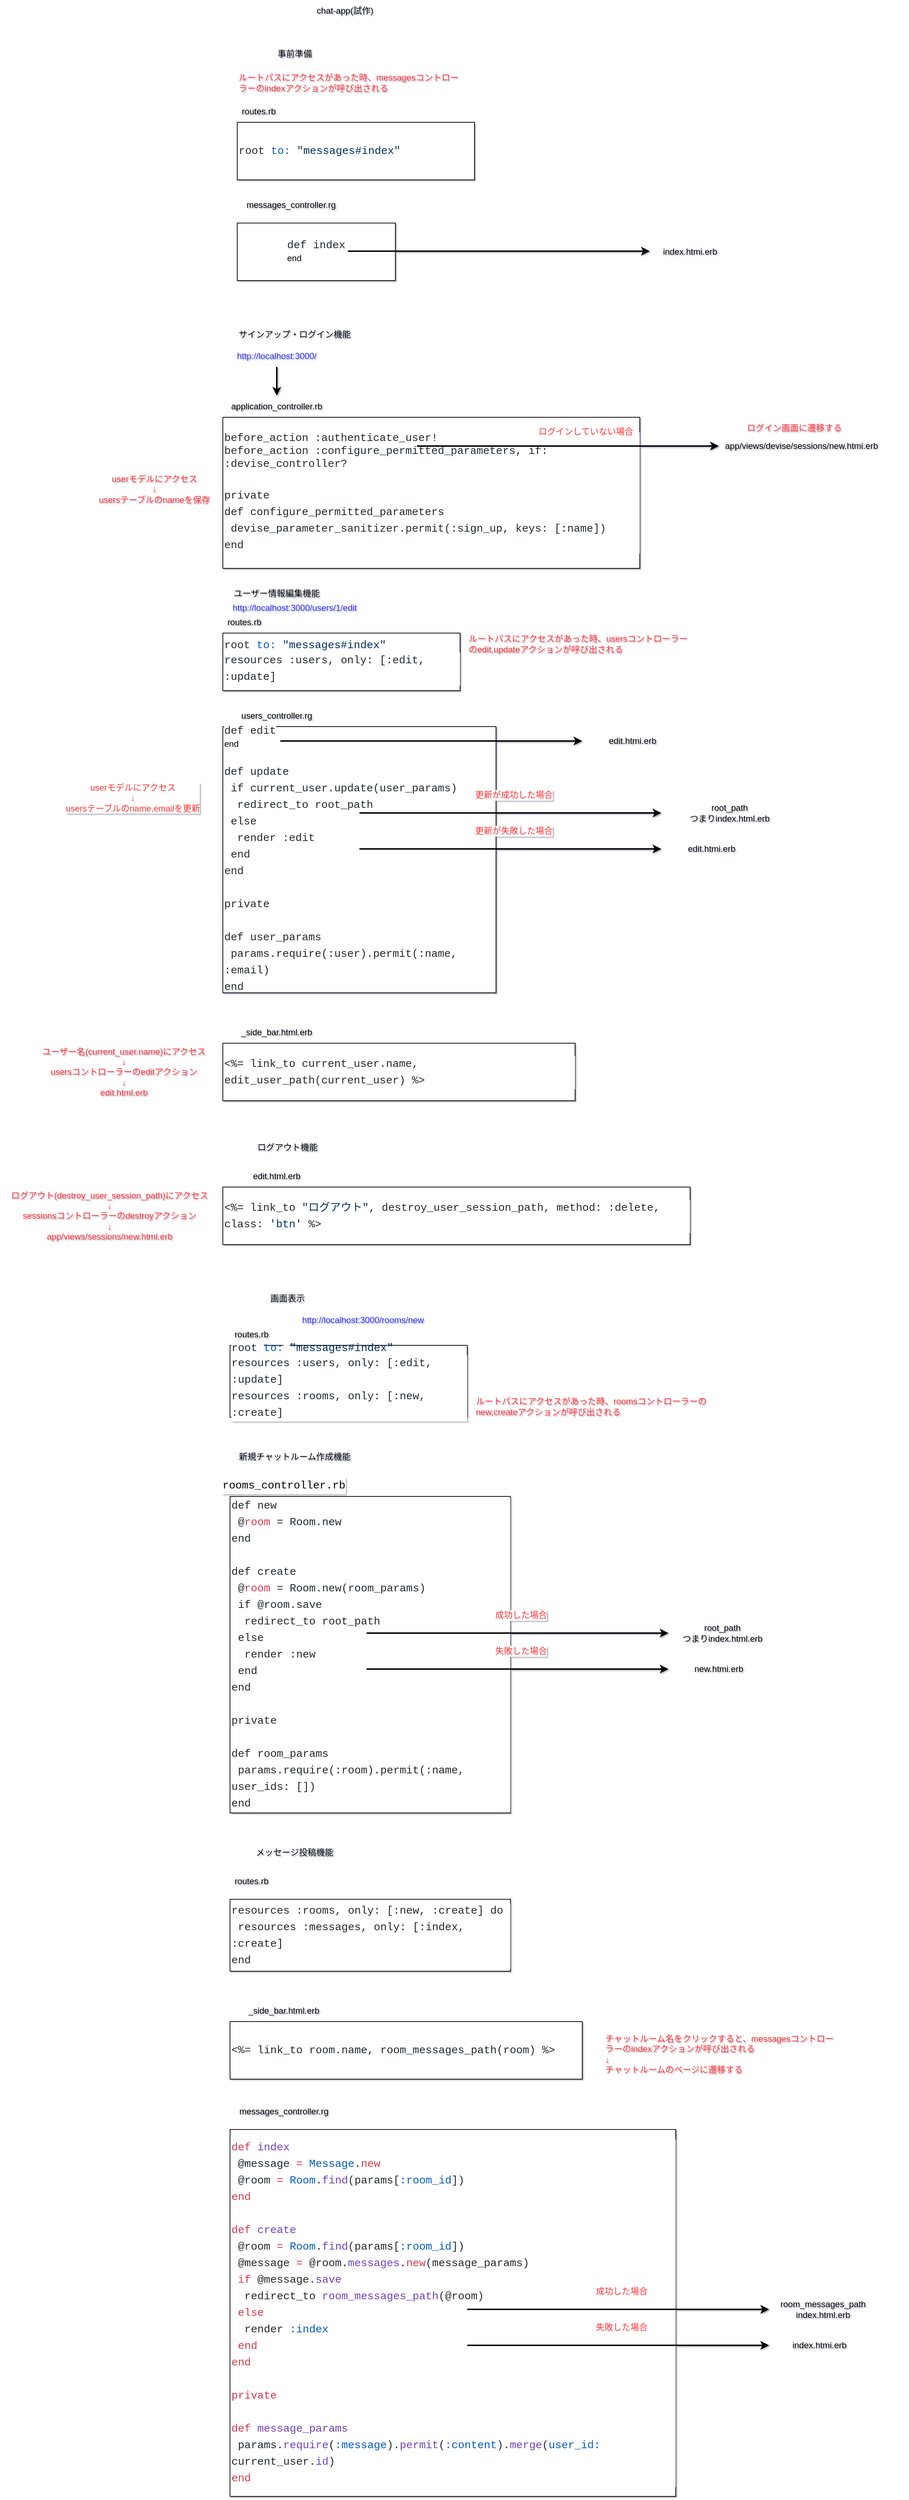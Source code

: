 <mxfile>
    <diagram id="EnbynemxdXsiWRhLjwJF" name="ページ1">
        <mxGraphModel dx="1656" dy="809" grid="1" gridSize="10" guides="0" tooltips="1" connect="0" arrows="1" fold="1" page="1" pageScale="1" pageWidth="827" pageHeight="1169" math="0" shadow="1">
            <root>
                <mxCell id="0"/>
                <mxCell id="1" parent="0"/>
                <mxCell id="26" value="&lt;span style=&quot;background-color: rgb(255 , 255 , 255) ; color: rgb(36 , 41 , 46) ; font-family: &amp;#34;ricty diminished&amp;#34; , &amp;#34;menlo&amp;#34; , &amp;#34;monaco&amp;#34; , &amp;#34;courier new&amp;#34; , monospace ; font-size: 15px&quot;&gt;root &lt;/span&gt;&lt;span style=&quot;font-family: &amp;#34;ricty diminished&amp;#34; , &amp;#34;menlo&amp;#34; , &amp;#34;monaco&amp;#34; , &amp;#34;courier new&amp;#34; , monospace ; font-size: 15px ; color: rgb(0 , 92 , 197)&quot;&gt;to:&lt;/span&gt;&lt;span style=&quot;background-color: rgb(255 , 255 , 255) ; color: rgb(36 , 41 , 46) ; font-family: &amp;#34;ricty diminished&amp;#34; , &amp;#34;menlo&amp;#34; , &amp;#34;monaco&amp;#34; , &amp;#34;courier new&amp;#34; , monospace ; font-size: 15px&quot;&gt; &lt;/span&gt;&lt;span style=&quot;font-family: &amp;#34;ricty diminished&amp;#34; , &amp;#34;menlo&amp;#34; , &amp;#34;monaco&amp;#34; , &amp;#34;courier new&amp;#34; , monospace ; font-size: 15px ; color: rgb(3 , 47 , 98)&quot;&gt;&quot;messages#index&quot;&lt;br&gt;&lt;/span&gt;" style="rounded=0;whiteSpace=wrap;html=1;align=left;" parent="1" vertex="1">
                    <mxGeometry x="50" y="180" width="330" height="80" as="geometry"/>
                </mxCell>
                <mxCell id="27" value="routes.rb" style="text;html=1;strokeColor=none;fillColor=none;align=center;verticalAlign=middle;whiteSpace=wrap;rounded=0;" parent="1" vertex="1">
                    <mxGeometry x="50" y="150" width="60" height="30" as="geometry"/>
                </mxCell>
                <mxCell id="29" value="&lt;font color=&quot;#24292e&quot; face=&quot;ricty diminished, menlo, monaco, courier new, monospace&quot;&gt;&lt;span style=&quot;font-size: 15px ; background-color: rgb(255 , 255 , 255)&quot;&gt;def index&lt;br&gt;&lt;div style=&quot;text-align: left&quot;&gt;&lt;span style=&quot;color: rgb(0 , 0 , 0) ; font-family: &amp;#34;helvetica&amp;#34; ; font-size: 12px&quot;&gt;end&lt;/span&gt;&lt;/div&gt;&lt;/span&gt;&lt;/font&gt;" style="rounded=0;whiteSpace=wrap;html=1;" parent="1" vertex="1">
                    <mxGeometry x="50" y="320" width="220" height="80" as="geometry"/>
                </mxCell>
                <mxCell id="30" value="messages_controller.rg" style="text;html=1;strokeColor=none;fillColor=none;align=center;verticalAlign=middle;whiteSpace=wrap;rounded=0;" parent="1" vertex="1">
                    <mxGeometry x="50" y="280" width="150" height="30" as="geometry"/>
                </mxCell>
                <mxCell id="31" value="ルートパスにアクセスがあった時、messagesコントローラーのindexアクションが呼び出される" style="text;html=1;strokeColor=none;fillColor=none;align=left;verticalAlign=middle;whiteSpace=wrap;rounded=0;fontColor=#FF3333;" parent="1" vertex="1">
                    <mxGeometry x="50" y="110" width="310" height="30" as="geometry"/>
                </mxCell>
                <mxCell id="32" value="&lt;font color=&quot;#24292e&quot; face=&quot;ricty diminished, menlo, monaco, courier new, monospace&quot;&gt;&lt;span style=&quot;font-size: 15px&quot;&gt;before_action :authenticate_user!&lt;br&gt;&lt;/span&gt;&lt;/font&gt;&lt;span style=&quot;color: rgb(36, 41, 46); font-family: &amp;quot;ricty diminished&amp;quot;, menlo, monaco, &amp;quot;courier new&amp;quot;, monospace; font-size: 15px;&quot;&gt;before_action :configure_permitted_parameters, if: :devise_controller?&lt;/span&gt;&lt;div style=&quot;color: rgb(36, 41, 46); font-family: &amp;quot;ricty diminished&amp;quot;, menlo, monaco, &amp;quot;courier new&amp;quot;, monospace; font-size: 15px; line-height: 23px;&quot;&gt;&lt;br&gt;&lt;div&gt;private&lt;/div&gt;&lt;div&gt;def configure_permitted_parameters&lt;/div&gt;&lt;div&gt;&amp;nbsp;devise_parameter_sanitizer.permit(:sign_up, keys: [:name])&lt;/div&gt;&lt;div&gt;end&lt;/div&gt;&lt;/div&gt;" style="rounded=0;whiteSpace=wrap;html=1;align=left;labelBackgroundColor=default;" parent="1" vertex="1">
                    <mxGeometry x="30" y="590" width="580" height="210" as="geometry"/>
                </mxCell>
                <mxCell id="33" value="application_controller.rb" style="text;html=1;strokeColor=none;fillColor=none;align=center;verticalAlign=middle;whiteSpace=wrap;rounded=0;" parent="1" vertex="1">
                    <mxGeometry x="30" y="560" width="150" height="30" as="geometry"/>
                </mxCell>
                <mxCell id="34" value="ログインしていない場合" style="text;html=1;strokeColor=none;fillColor=none;align=center;verticalAlign=middle;whiteSpace=wrap;rounded=0;fontColor=#FF3333;" parent="1" vertex="1">
                    <mxGeometry x="380" y="595" width="310" height="30" as="geometry"/>
                </mxCell>
                <mxCell id="36" value="&lt;font color=&quot;#3333ff&quot;&gt;http://localhost:3000/&lt;/font&gt;" style="text;html=1;strokeColor=none;fillColor=none;align=center;verticalAlign=middle;whiteSpace=wrap;rounded=0;fontColor=#FF3333;" parent="1" vertex="1">
                    <mxGeometry x="35" y="490" width="140" height="30" as="geometry"/>
                </mxCell>
                <mxCell id="42" value="" style="endArrow=classic;html=1;fontColor=#3333FF;labelBorderColor=none;fontSize=11;strokeWidth=2;" parent="1" edge="1">
                    <mxGeometry width="50" height="50" relative="1" as="geometry">
                        <mxPoint x="300" y="630" as="sourcePoint"/>
                        <mxPoint x="720" y="630" as="targetPoint"/>
                        <Array as="points"/>
                    </mxGeometry>
                </mxCell>
                <mxCell id="43" value="" style="endArrow=classic;html=1;fontColor=#3333FF;labelBorderColor=none;fontSize=11;strokeWidth=2;entryX=0.5;entryY=0;entryDx=0;entryDy=0;" parent="1" target="33" edge="1">
                    <mxGeometry width="50" height="50" relative="1" as="geometry">
                        <mxPoint x="105" y="520" as="sourcePoint"/>
                        <mxPoint x="520" y="520" as="targetPoint"/>
                        <Array as="points"/>
                    </mxGeometry>
                </mxCell>
                <mxCell id="44" value="ログイン画面に遷移する" style="text;html=1;strokeColor=none;fillColor=none;align=center;verticalAlign=middle;whiteSpace=wrap;rounded=0;fontColor=#FF3333;" parent="1" vertex="1">
                    <mxGeometry x="670" y="590" width="310" height="30" as="geometry"/>
                </mxCell>
                <mxCell id="45" value="サインアップ・ログイン機能" style="text;html=1;strokeColor=none;fillColor=none;align=center;verticalAlign=middle;whiteSpace=wrap;rounded=0;" parent="1" vertex="1">
                    <mxGeometry x="40" y="460" width="180" height="30" as="geometry"/>
                </mxCell>
                <mxCell id="47" value="app/views/devise/sessions/new.htmi.erb" style="text;html=1;strokeColor=none;fillColor=none;align=center;verticalAlign=middle;whiteSpace=wrap;rounded=0;" parent="1" vertex="1">
                    <mxGeometry x="720" y="620" width="230" height="20" as="geometry"/>
                </mxCell>
                <mxCell id="50" value="userモデルにアクセス&lt;br&gt;↓&lt;br&gt;usersテーブルのnameを保存" style="text;html=1;strokeColor=none;fillColor=none;align=center;verticalAlign=middle;whiteSpace=wrap;rounded=0;fontColor=#FF3333;" parent="1" vertex="1">
                    <mxGeometry x="-145" y="640" width="160" height="100" as="geometry"/>
                </mxCell>
                <mxCell id="55" value="事前準備" style="text;html=1;strokeColor=none;fillColor=none;align=center;verticalAlign=middle;whiteSpace=wrap;rounded=0;" parent="1" vertex="1">
                    <mxGeometry x="40" y="70" width="180" height="30" as="geometry"/>
                </mxCell>
                <mxCell id="56" value="ユーザー情報編集機能" style="text;html=1;strokeColor=none;fillColor=none;align=center;verticalAlign=middle;whiteSpace=wrap;rounded=0;" parent="1" vertex="1">
                    <mxGeometry x="15" y="820" width="180" height="30" as="geometry"/>
                </mxCell>
                <mxCell id="57" value="&lt;span style=&quot;background-color: rgb(255 , 255 , 255) ; color: rgb(36 , 41 , 46) ; font-family: &amp;#34;ricty diminished&amp;#34; , &amp;#34;menlo&amp;#34; , &amp;#34;monaco&amp;#34; , &amp;#34;courier new&amp;#34; , monospace ; font-size: 15px&quot;&gt;root &lt;/span&gt;&lt;span style=&quot;font-family: &amp;#34;ricty diminished&amp;#34; , &amp;#34;menlo&amp;#34; , &amp;#34;monaco&amp;#34; , &amp;#34;courier new&amp;#34; , monospace ; font-size: 15px ; color: rgb(0 , 92 , 197)&quot;&gt;to:&lt;/span&gt;&lt;span style=&quot;background-color: rgb(255 , 255 , 255) ; color: rgb(36 , 41 , 46) ; font-family: &amp;#34;ricty diminished&amp;#34; , &amp;#34;menlo&amp;#34; , &amp;#34;monaco&amp;#34; , &amp;#34;courier new&amp;#34; , monospace ; font-size: 15px&quot;&gt; &lt;/span&gt;&lt;span style=&quot;font-family: &amp;#34;ricty diminished&amp;#34; , &amp;#34;menlo&amp;#34; , &amp;#34;monaco&amp;#34; , &amp;#34;courier new&amp;#34; , monospace ; font-size: 15px ; color: rgb(3 , 47 , 98)&quot;&gt;&quot;messages#index&quot;&lt;br&gt;&lt;/span&gt;&lt;div style=&quot;color: rgb(36 , 41 , 46) ; background-color: rgb(255 , 255 , 255) ; font-family: &amp;#34;ricty diminished&amp;#34; , &amp;#34;menlo&amp;#34; , &amp;#34;monaco&amp;#34; , &amp;#34;courier new&amp;#34; , monospace ; font-size: 15px ; line-height: 23px&quot;&gt;resources :users, only: [:edit, :update]&lt;/div&gt;" style="rounded=0;whiteSpace=wrap;html=1;align=left;" parent="1" vertex="1">
                    <mxGeometry x="30" y="890" width="330" height="80" as="geometry"/>
                </mxCell>
                <mxCell id="58" value="routes.rb" style="text;html=1;strokeColor=none;fillColor=none;align=center;verticalAlign=middle;whiteSpace=wrap;rounded=0;" parent="1" vertex="1">
                    <mxGeometry x="30" y="860" width="60" height="30" as="geometry"/>
                </mxCell>
                <mxCell id="59" value="&lt;font color=&quot;#24292e&quot; face=&quot;ricty diminished, menlo, monaco, courier new, monospace&quot;&gt;&lt;span style=&quot;font-size: 15px ; background-color: rgb(255 , 255 , 255)&quot;&gt;def edit&lt;br&gt;&lt;div&gt;&lt;span style=&quot;color: rgb(0 , 0 , 0) ; font-family: &amp;#34;helvetica&amp;#34; ; font-size: 12px&quot;&gt;end&lt;/span&gt;&lt;/div&gt;&lt;div&gt;&lt;span style=&quot;color: rgb(0 , 0 , 0) ; font-family: &amp;#34;helvetica&amp;#34; ; font-size: 12px&quot;&gt;&lt;br&gt;&lt;/span&gt;&lt;/div&gt;&lt;div&gt;&lt;div style=&quot;font-family: &amp;#34;ricty diminished&amp;#34; , &amp;#34;menlo&amp;#34; , &amp;#34;monaco&amp;#34; , &amp;#34;courier new&amp;#34; , monospace ; line-height: 23px&quot;&gt;&lt;div&gt;def update&lt;/div&gt;&lt;div&gt;&lt;div style=&quot;font-family: &amp;#34;ricty diminished&amp;#34; , &amp;#34;menlo&amp;#34; , &amp;#34;monaco&amp;#34; , &amp;#34;courier new&amp;#34; , monospace ; line-height: 23px&quot;&gt;&lt;div&gt;&amp;nbsp;if current_user.update(user_params)&lt;/div&gt;&lt;div&gt;&amp;nbsp; redirect_to root_path&lt;/div&gt;&lt;div&gt;&amp;nbsp;else&lt;/div&gt;&lt;div&gt;&amp;nbsp; render :edit&lt;/div&gt;&lt;div&gt;&amp;nbsp;end&lt;/div&gt;&lt;/div&gt;&lt;/div&gt;&lt;div&gt;end&lt;/div&gt;&lt;br&gt;&lt;div&gt;private&lt;/div&gt;&lt;br&gt;&lt;div&gt;def user_params&lt;/div&gt;&lt;div&gt;&amp;nbsp;params.require(:user).permit(:name, :email)&lt;/div&gt;&lt;div&gt;end&lt;/div&gt;&lt;/div&gt;&lt;/div&gt;&lt;/span&gt;&lt;/font&gt;" style="rounded=0;whiteSpace=wrap;html=1;align=left;" parent="1" vertex="1">
                    <mxGeometry x="30" y="1020" width="380" height="370" as="geometry"/>
                </mxCell>
                <mxCell id="60" value="users_controller.rg" style="text;html=1;strokeColor=none;fillColor=none;align=center;verticalAlign=middle;whiteSpace=wrap;rounded=0;" parent="1" vertex="1">
                    <mxGeometry x="30" y="990" width="150" height="30" as="geometry"/>
                </mxCell>
                <mxCell id="61" value="&lt;font color=&quot;#3333ff&quot;&gt;http://localhost:3000/users/1/edit&lt;/font&gt;" style="text;html=1;strokeColor=none;fillColor=none;align=center;verticalAlign=middle;whiteSpace=wrap;rounded=0;fontColor=#FF3333;" parent="1" vertex="1">
                    <mxGeometry x="25" y="840" width="210" height="30" as="geometry"/>
                </mxCell>
                <mxCell id="62" value="" style="endArrow=classic;html=1;fontColor=#3333FF;labelBorderColor=none;fontSize=11;strokeWidth=2;" parent="1" edge="1">
                    <mxGeometry width="50" height="50" relative="1" as="geometry">
                        <mxPoint x="204" y="359.09" as="sourcePoint"/>
                        <mxPoint x="624" y="359.09" as="targetPoint"/>
                        <Array as="points"/>
                    </mxGeometry>
                </mxCell>
                <mxCell id="63" value="index.htmi.erb" style="text;html=1;strokeColor=none;fillColor=none;align=center;verticalAlign=middle;whiteSpace=wrap;rounded=0;" parent="1" vertex="1">
                    <mxGeometry x="630" y="350" width="100" height="20" as="geometry"/>
                </mxCell>
                <mxCell id="64" value="ルートパスにアクセスがあった時、usersコントローラーのedit,updateアクションが呼び出される" style="text;html=1;strokeColor=none;fillColor=none;align=left;verticalAlign=middle;whiteSpace=wrap;rounded=0;fontColor=#FF3333;" parent="1" vertex="1">
                    <mxGeometry x="370" y="890" width="310" height="30" as="geometry"/>
                </mxCell>
                <mxCell id="65" value="" style="endArrow=classic;html=1;fontColor=#3333FF;labelBorderColor=none;fontSize=11;strokeWidth=2;" parent="1" edge="1">
                    <mxGeometry width="50" height="50" relative="1" as="geometry">
                        <mxPoint x="110" y="1040" as="sourcePoint"/>
                        <mxPoint x="530" y="1040" as="targetPoint"/>
                        <Array as="points"/>
                    </mxGeometry>
                </mxCell>
                <mxCell id="66" value="edit.htmi.erb" style="text;html=1;strokeColor=none;fillColor=none;align=center;verticalAlign=middle;whiteSpace=wrap;rounded=0;" parent="1" vertex="1">
                    <mxGeometry x="550" y="1030" width="100" height="20" as="geometry"/>
                </mxCell>
                <mxCell id="67" value="userモデルにアクセス&lt;br&gt;↓&lt;br&gt;usersテーブルのname,emailを更新" style="text;html=1;strokeColor=none;fillColor=none;align=center;verticalAlign=middle;whiteSpace=wrap;rounded=0;fontColor=#FF3333;labelBackgroundColor=default;" parent="1" vertex="1">
                    <mxGeometry x="-205" y="1069" width="220" height="100" as="geometry"/>
                </mxCell>
                <mxCell id="68" value="" style="endArrow=classic;html=1;fontColor=#3333FF;labelBorderColor=none;fontSize=11;strokeWidth=2;" parent="1" edge="1">
                    <mxGeometry width="50" height="50" relative="1" as="geometry">
                        <mxPoint x="220.0" y="1140" as="sourcePoint"/>
                        <mxPoint x="640" y="1140" as="targetPoint"/>
                        <Array as="points"/>
                    </mxGeometry>
                </mxCell>
                <mxCell id="69" value="" style="endArrow=classic;html=1;fontColor=#3333FF;labelBorderColor=none;fontSize=11;strokeWidth=2;" parent="1" edge="1">
                    <mxGeometry width="50" height="50" relative="1" as="geometry">
                        <mxPoint x="220.0" y="1190" as="sourcePoint"/>
                        <mxPoint x="640" y="1190" as="targetPoint"/>
                        <Array as="points"/>
                    </mxGeometry>
                </mxCell>
                <mxCell id="70" value="更新が成功した場合" style="text;html=1;strokeColor=none;fillColor=none;align=center;verticalAlign=middle;whiteSpace=wrap;rounded=0;fontColor=#FF3333;labelBackgroundColor=default;" parent="1" vertex="1">
                    <mxGeometry x="370" y="1100" width="130" height="30" as="geometry"/>
                </mxCell>
                <mxCell id="71" value="更新が失敗した場合" style="text;html=1;strokeColor=none;fillColor=none;align=center;verticalAlign=middle;whiteSpace=wrap;rounded=0;fontColor=#FF3333;labelBackgroundColor=default;" parent="1" vertex="1">
                    <mxGeometry x="370" y="1150" width="130" height="30" as="geometry"/>
                </mxCell>
                <mxCell id="72" value="root_path&lt;br&gt;つまりindex.html.erb" style="text;html=1;strokeColor=none;fillColor=none;align=center;verticalAlign=middle;whiteSpace=wrap;rounded=0;" parent="1" vertex="1">
                    <mxGeometry x="650" y="1130" width="170" height="20" as="geometry"/>
                </mxCell>
                <mxCell id="73" value="edit.htmi.erb" style="text;html=1;strokeColor=none;fillColor=none;align=center;verticalAlign=middle;whiteSpace=wrap;rounded=0;" parent="1" vertex="1">
                    <mxGeometry x="660" y="1180" width="100" height="20" as="geometry"/>
                </mxCell>
                <mxCell id="74" value="&lt;div style=&quot;color: rgb(36 , 41 , 46) ; background-color: rgb(255 , 255 , 255) ; font-family: &amp;#34;ricty diminished&amp;#34; , &amp;#34;menlo&amp;#34; , &amp;#34;monaco&amp;#34; , &amp;#34;courier new&amp;#34; , monospace ; font-size: 15px ; line-height: 23px&quot;&gt;&amp;lt;%= link_to current_user.name, edit_user_path(current_user) %&amp;gt;&lt;/div&gt;" style="rounded=0;whiteSpace=wrap;html=1;align=left;" parent="1" vertex="1">
                    <mxGeometry x="30" y="1460" width="490" height="80" as="geometry"/>
                </mxCell>
                <mxCell id="75" value="_side_bar.html.erb" style="text;html=1;strokeColor=none;fillColor=none;align=center;verticalAlign=middle;whiteSpace=wrap;rounded=0;" parent="1" vertex="1">
                    <mxGeometry x="30" y="1430" width="150" height="30" as="geometry"/>
                </mxCell>
                <mxCell id="76" value="ユーザー名(current_user.name)にアクセス&lt;br&gt;↓&lt;br&gt;usersコントローラーのeditアクション&lt;br&gt;↓&lt;br&gt;edit.html.erb" style="text;html=1;strokeColor=none;fillColor=none;align=center;verticalAlign=middle;whiteSpace=wrap;rounded=0;fontColor=#FF3333;labelBackgroundColor=none;" parent="1" vertex="1">
                    <mxGeometry x="-245" y="1450" width="275" height="100" as="geometry"/>
                </mxCell>
                <mxCell id="77" value="&lt;div style=&quot;color: rgb(36 , 41 , 46) ; background-color: rgb(255 , 255 , 255) ; font-family: &amp;#34;ricty diminished&amp;#34; , &amp;#34;menlo&amp;#34; , &amp;#34;monaco&amp;#34; , &amp;#34;courier new&amp;#34; , monospace ; font-size: 15px ; line-height: 23px&quot;&gt;&lt;div style=&quot;font-family: &amp;#34;ricty diminished&amp;#34; , &amp;#34;menlo&amp;#34; , &amp;#34;monaco&amp;#34; , &amp;#34;courier new&amp;#34; , monospace ; line-height: 23px&quot;&gt;&amp;lt;%= link_to &lt;span style=&quot;color: #032f62&quot;&gt;&quot;ログアウト&quot;&lt;/span&gt;, destroy_user_session_path, method: :delete, class: &lt;span style=&quot;color: #032f62&quot;&gt;'btn'&lt;/span&gt; %&amp;gt;&lt;/div&gt;&lt;/div&gt;" style="rounded=0;whiteSpace=wrap;html=1;align=left;" parent="1" vertex="1">
                    <mxGeometry x="30" y="1660" width="650" height="80" as="geometry"/>
                </mxCell>
                <mxCell id="78" value="edit.html.erb" style="text;html=1;strokeColor=none;fillColor=none;align=center;verticalAlign=middle;whiteSpace=wrap;rounded=0;" parent="1" vertex="1">
                    <mxGeometry x="30" y="1630" width="150" height="30" as="geometry"/>
                </mxCell>
                <mxCell id="79" value="ログアウト機能" style="text;html=1;strokeColor=none;fillColor=none;align=center;verticalAlign=middle;whiteSpace=wrap;rounded=0;" parent="1" vertex="1">
                    <mxGeometry x="30" y="1590" width="180" height="30" as="geometry"/>
                </mxCell>
                <mxCell id="80" value="ログアウト(destroy_user_session_path)にアクセス&lt;br&gt;↓&lt;br&gt;sessionsコントローラーのdestroyアクション&lt;br&gt;↓&lt;br&gt;app/views/sessions/new.html.erb" style="text;html=1;strokeColor=none;fillColor=none;align=center;verticalAlign=middle;whiteSpace=wrap;rounded=0;fontColor=#FF3333;labelBackgroundColor=none;labelBorderColor=none;" parent="1" vertex="1">
                    <mxGeometry x="-280" y="1650" width="305" height="100" as="geometry"/>
                </mxCell>
                <mxCell id="81" value="画面表示" style="text;html=1;strokeColor=none;fillColor=none;align=center;verticalAlign=middle;whiteSpace=wrap;rounded=0;" vertex="1" parent="1">
                    <mxGeometry x="30" y="1800" width="180" height="30" as="geometry"/>
                </mxCell>
                <mxCell id="82" value="&lt;span style=&quot;background-color: rgb(255 , 255 , 255) ; color: rgb(36 , 41 , 46) ; font-family: &amp;#34;ricty diminished&amp;#34; , &amp;#34;menlo&amp;#34; , &amp;#34;monaco&amp;#34; , &amp;#34;courier new&amp;#34; , monospace ; font-size: 15px&quot;&gt;root &lt;/span&gt;&lt;span style=&quot;font-family: &amp;#34;ricty diminished&amp;#34; , &amp;#34;menlo&amp;#34; , &amp;#34;monaco&amp;#34; , &amp;#34;courier new&amp;#34; , monospace ; font-size: 15px ; color: rgb(0 , 92 , 197)&quot;&gt;to:&lt;/span&gt;&lt;span style=&quot;background-color: rgb(255 , 255 , 255) ; color: rgb(36 , 41 , 46) ; font-family: &amp;#34;ricty diminished&amp;#34; , &amp;#34;menlo&amp;#34; , &amp;#34;monaco&amp;#34; , &amp;#34;courier new&amp;#34; , monospace ; font-size: 15px&quot;&gt; &lt;/span&gt;&lt;span style=&quot;font-family: &amp;#34;ricty diminished&amp;#34; , &amp;#34;menlo&amp;#34; , &amp;#34;monaco&amp;#34; , &amp;#34;courier new&amp;#34; , monospace ; font-size: 15px ; color: rgb(3 , 47 , 98)&quot;&gt;&quot;messages#index&quot;&lt;br&gt;&lt;/span&gt;&lt;div style=&quot;color: rgb(36 , 41 , 46) ; background-color: rgb(255 , 255 , 255) ; font-family: &amp;#34;ricty diminished&amp;#34; , &amp;#34;menlo&amp;#34; , &amp;#34;monaco&amp;#34; , &amp;#34;courier new&amp;#34; , monospace ; font-size: 15px ; line-height: 23px&quot;&gt;resources :users, only: [:edit, :update]&lt;/div&gt;&lt;div style=&quot;color: rgb(36 , 41 , 46) ; background-color: rgb(255 , 255 , 255) ; font-family: &amp;#34;ricty diminished&amp;#34; , &amp;#34;menlo&amp;#34; , &amp;#34;monaco&amp;#34; , &amp;#34;courier new&amp;#34; , monospace ; font-size: 15px ; line-height: 23px&quot;&gt;&lt;div style=&quot;font-family: &amp;#34;ricty diminished&amp;#34; , &amp;#34;menlo&amp;#34; , &amp;#34;monaco&amp;#34; , &amp;#34;courier new&amp;#34; , monospace ; line-height: 23px&quot;&gt;resources :rooms, only: [:new, :create]&lt;/div&gt;&lt;/div&gt;" style="rounded=0;whiteSpace=wrap;html=1;align=left;" vertex="1" parent="1">
                    <mxGeometry x="40" y="1880" width="330" height="100" as="geometry"/>
                </mxCell>
                <mxCell id="83" value="routes.rb" style="text;html=1;strokeColor=none;fillColor=none;align=center;verticalAlign=middle;whiteSpace=wrap;rounded=0;" vertex="1" parent="1">
                    <mxGeometry x="40" y="1850" width="60" height="30" as="geometry"/>
                </mxCell>
                <mxCell id="84" value="&lt;div style=&quot;color: rgb(36 , 41 , 46) ; background-color: rgb(255 , 255 , 255) ; font-family: &amp;#34;ricty diminished&amp;#34; , &amp;#34;menlo&amp;#34; , &amp;#34;monaco&amp;#34; , &amp;#34;courier new&amp;#34; , monospace ; font-size: 15px ; line-height: 23px&quot;&gt;&lt;div&gt;def new&lt;/div&gt;&lt;div&gt;&amp;nbsp;@&lt;span style=&quot;color: #d73a49&quot;&gt;room&lt;/span&gt; = Room.new&lt;/div&gt;&lt;div&gt;end&lt;/div&gt;&lt;div&gt;&lt;br&gt;&lt;/div&gt;&lt;div&gt;&lt;div style=&quot;font-family: &amp;#34;ricty diminished&amp;#34; , &amp;#34;menlo&amp;#34; , &amp;#34;monaco&amp;#34; , &amp;#34;courier new&amp;#34; , monospace ; line-height: 23px&quot;&gt;&lt;div&gt;def create&lt;/div&gt;&lt;div&gt;&amp;nbsp;@&lt;span style=&quot;color: #d73a49&quot;&gt;room&lt;/span&gt; = Room.new(room_params)&lt;/div&gt;&lt;div&gt;&amp;nbsp;if @room.save&lt;/div&gt;&lt;div&gt;&amp;nbsp; redirect_to root_path&lt;/div&gt;&lt;div&gt;&amp;nbsp;else&lt;/div&gt;&lt;div&gt;&amp;nbsp; render :new&lt;/div&gt;&lt;div&gt;&amp;nbsp;end&lt;/div&gt;&lt;div style=&quot;font-family: &amp;#34;ricty diminished&amp;#34; , &amp;#34;menlo&amp;#34; , &amp;#34;monaco&amp;#34; , &amp;#34;courier new&amp;#34; , monospace ; line-height: 23px&quot;&gt;end&lt;/div&gt;&lt;br&gt;&lt;div&gt;private&lt;/div&gt;&lt;br&gt;&lt;div&gt;def room_params&lt;/div&gt;&lt;div&gt;&amp;nbsp;params.require(:room).permit(:name, user_ids: [])&lt;/div&gt;&lt;div&gt;end&lt;/div&gt;&lt;/div&gt;&lt;/div&gt;&lt;/div&gt;" style="rounded=0;whiteSpace=wrap;html=1;align=left;" vertex="1" parent="1">
                    <mxGeometry x="40" y="2090" width="390" height="440" as="geometry"/>
                </mxCell>
                <mxCell id="85" value="&lt;div style=&quot;background-color: rgb(255, 255, 255); font-family: &amp;quot;ricty diminished&amp;quot;, menlo, monaco, &amp;quot;courier new&amp;quot;, monospace; font-size: 15px; line-height: 23px;&quot;&gt;&lt;span style=&quot;&quot;&gt;rooms_controller.rb&lt;/span&gt;&lt;/div&gt;" style="text;html=1;strokeColor=none;fillColor=none;align=center;verticalAlign=middle;whiteSpace=wrap;rounded=0;fontColor=#000000;" vertex="1" parent="1">
                    <mxGeometry x="40" y="2060" width="150" height="30" as="geometry"/>
                </mxCell>
                <mxCell id="86" value="&lt;font color=&quot;#3333ff&quot;&gt;http://localhost:3000/rooms/new&lt;/font&gt;" style="text;html=1;strokeColor=none;fillColor=none;align=center;verticalAlign=middle;whiteSpace=wrap;rounded=0;fontColor=#FF3333;" vertex="1" parent="1">
                    <mxGeometry x="120" y="1830" width="210" height="30" as="geometry"/>
                </mxCell>
                <mxCell id="87" value="ルートパスにアクセスがあった時、roomsコントローラーのnew,createアクションが呼び出される" style="text;html=1;strokeColor=none;fillColor=none;align=left;verticalAlign=middle;whiteSpace=wrap;rounded=0;fontColor=#FF3333;" vertex="1" parent="1">
                    <mxGeometry x="380" y="1950" width="330" height="30" as="geometry"/>
                </mxCell>
                <mxCell id="88" value="新規チャットルーム作成機能" style="text;html=1;strokeColor=none;fillColor=none;align=center;verticalAlign=middle;whiteSpace=wrap;rounded=0;" vertex="1" parent="1">
                    <mxGeometry x="40" y="2020" width="180" height="30" as="geometry"/>
                </mxCell>
                <mxCell id="92" value="" style="endArrow=classic;html=1;fontColor=#3333FF;labelBorderColor=none;fontSize=11;strokeWidth=2;" edge="1" parent="1">
                    <mxGeometry width="50" height="50" relative="1" as="geometry">
                        <mxPoint x="230" y="2280" as="sourcePoint"/>
                        <mxPoint x="650" y="2280" as="targetPoint"/>
                        <Array as="points"/>
                    </mxGeometry>
                </mxCell>
                <mxCell id="93" value="" style="endArrow=classic;html=1;fontColor=#3333FF;labelBorderColor=none;fontSize=11;strokeWidth=2;" edge="1" parent="1">
                    <mxGeometry width="50" height="50" relative="1" as="geometry">
                        <mxPoint x="230" y="2330" as="sourcePoint"/>
                        <mxPoint x="650" y="2330" as="targetPoint"/>
                        <Array as="points"/>
                    </mxGeometry>
                </mxCell>
                <mxCell id="94" value="成功した場合" style="text;html=1;strokeColor=none;fillColor=none;align=center;verticalAlign=middle;whiteSpace=wrap;rounded=0;fontColor=#FF3333;labelBackgroundColor=default;" vertex="1" parent="1">
                    <mxGeometry x="380" y="2240" width="130" height="30" as="geometry"/>
                </mxCell>
                <mxCell id="95" value="失敗した場合" style="text;html=1;strokeColor=none;fillColor=none;align=center;verticalAlign=middle;whiteSpace=wrap;rounded=0;fontColor=#FF3333;labelBackgroundColor=default;" vertex="1" parent="1">
                    <mxGeometry x="380" y="2290" width="130" height="30" as="geometry"/>
                </mxCell>
                <mxCell id="96" value="root_path&lt;br&gt;つまりindex.html.erb" style="text;html=1;strokeColor=none;fillColor=none;align=center;verticalAlign=middle;whiteSpace=wrap;rounded=0;" vertex="1" parent="1">
                    <mxGeometry x="640" y="2270" width="170" height="20" as="geometry"/>
                </mxCell>
                <mxCell id="97" value="new.htmi.erb" style="text;html=1;strokeColor=none;fillColor=none;align=center;verticalAlign=middle;whiteSpace=wrap;rounded=0;" vertex="1" parent="1">
                    <mxGeometry x="670" y="2320" width="100" height="20" as="geometry"/>
                </mxCell>
                <mxCell id="98" value="chat-app(試作)" style="text;html=1;strokeColor=none;fillColor=none;align=center;verticalAlign=middle;whiteSpace=wrap;rounded=0;" vertex="1" parent="1">
                    <mxGeometry x="110" y="10" width="180" height="30" as="geometry"/>
                </mxCell>
                <mxCell id="99" value="メッセージ投稿機能" style="text;html=1;strokeColor=none;fillColor=none;align=center;verticalAlign=middle;whiteSpace=wrap;rounded=0;" vertex="1" parent="1">
                    <mxGeometry x="40" y="2570" width="180" height="30" as="geometry"/>
                </mxCell>
                <mxCell id="100" value="&lt;div style=&quot;color: rgb(36 , 41 , 46) ; background-color: rgb(255 , 255 , 255) ; font-family: &amp;#34;ricty diminished&amp;#34; , &amp;#34;menlo&amp;#34; , &amp;#34;monaco&amp;#34; , &amp;#34;courier new&amp;#34; , monospace ; font-size: 15px ; line-height: 23px&quot;&gt;&lt;div&gt;resources :rooms, only: [:new, :create] do&lt;/div&gt;&lt;div&gt;&amp;nbsp;resources :messages, only: [:index, :create]&lt;/div&gt;&lt;div&gt;end&lt;/div&gt;&lt;/div&gt;" style="rounded=0;whiteSpace=wrap;html=1;align=left;" vertex="1" parent="1">
                    <mxGeometry x="40" y="2650" width="390" height="100" as="geometry"/>
                </mxCell>
                <mxCell id="101" value="routes.rb" style="text;html=1;strokeColor=none;fillColor=none;align=center;verticalAlign=middle;whiteSpace=wrap;rounded=0;" vertex="1" parent="1">
                    <mxGeometry x="40" y="2610" width="60" height="30" as="geometry"/>
                </mxCell>
                <mxCell id="102" value="&lt;div style=&quot;color: rgb(36 , 41 , 46) ; background-color: rgb(255 , 255 , 255) ; font-family: &amp;#34;ricty diminished&amp;#34; , &amp;#34;menlo&amp;#34; , &amp;#34;monaco&amp;#34; , &amp;#34;courier new&amp;#34; , monospace ; font-size: 15px ; line-height: 23px&quot;&gt;&lt;div style=&quot;font-family: &amp;#34;ricty diminished&amp;#34; , &amp;#34;menlo&amp;#34; , &amp;#34;monaco&amp;#34; , &amp;#34;courier new&amp;#34; , monospace ; line-height: 23px&quot;&gt;&amp;lt;%= link_to room.name, room_messages_path(room) %&amp;gt;&lt;/div&gt;&lt;/div&gt;" style="rounded=0;whiteSpace=wrap;html=1;align=left;" vertex="1" parent="1">
                    <mxGeometry x="40" y="2820" width="490" height="80" as="geometry"/>
                </mxCell>
                <mxCell id="103" value="_side_bar.html.erb" style="text;html=1;strokeColor=none;fillColor=none;align=center;verticalAlign=middle;whiteSpace=wrap;rounded=0;" vertex="1" parent="1">
                    <mxGeometry x="40" y="2790" width="150" height="30" as="geometry"/>
                </mxCell>
                <mxCell id="104" value="チャットルーム名をクリックすると、messagesコントローラーのindexアクションが呼び出される&lt;br&gt;↓&lt;br&gt;チャットルームのページに遷移する" style="text;html=1;strokeColor=none;fillColor=none;align=left;verticalAlign=middle;whiteSpace=wrap;rounded=0;fontColor=#FF3333;" vertex="1" parent="1">
                    <mxGeometry x="560" y="2820" width="330" height="90" as="geometry"/>
                </mxCell>
                <mxCell id="105" value="&lt;div style=&quot;color: rgb(36 , 41 , 46) ; background-color: rgb(255 , 255 , 255) ; font-family: &amp;#34;ricty diminished&amp;#34; , &amp;#34;menlo&amp;#34; , &amp;#34;monaco&amp;#34; , &amp;#34;courier new&amp;#34; , monospace ; font-size: 15px ; line-height: 23px&quot;&gt;&lt;div&gt;&lt;span style=&quot;color: #d73a49&quot;&gt;def&lt;/span&gt; &lt;span style=&quot;color: #6f42c1&quot;&gt;index&lt;/span&gt;&lt;/div&gt;&lt;div&gt;&amp;nbsp;@message &lt;span style=&quot;color: #d73a49&quot;&gt;=&lt;/span&gt; &lt;span style=&quot;color: #005cc5&quot;&gt;Message&lt;/span&gt;.&lt;span style=&quot;color: #d73a49&quot;&gt;new&lt;/span&gt;&lt;/div&gt;&lt;div&gt;&amp;nbsp;@room &lt;span style=&quot;color: #d73a49&quot;&gt;=&lt;/span&gt; &lt;span style=&quot;color: #005cc5&quot;&gt;Room&lt;/span&gt;.&lt;span style=&quot;color: #6f42c1&quot;&gt;find&lt;/span&gt;(params[&lt;span style=&quot;color: #005cc5&quot;&gt;:room_id&lt;/span&gt;])&lt;/div&gt;&lt;div&gt;  &lt;span style=&quot;color: #d73a49&quot;&gt;end&lt;/span&gt;&lt;/div&gt;&lt;br&gt;&lt;div&gt;  &lt;span style=&quot;color: #d73a49&quot;&gt;def&lt;/span&gt; &lt;span style=&quot;color: #6f42c1&quot;&gt;create&lt;/span&gt;&lt;/div&gt;&lt;div&gt;&amp;nbsp;@room &lt;span style=&quot;color: #d73a49&quot;&gt;=&lt;/span&gt; &lt;span style=&quot;color: #005cc5&quot;&gt;Room&lt;/span&gt;.&lt;span style=&quot;color: #6f42c1&quot;&gt;find&lt;/span&gt;(params[&lt;span style=&quot;color: #005cc5&quot;&gt;:room_id&lt;/span&gt;])&lt;/div&gt;&lt;div&gt;&amp;nbsp;@message &lt;span style=&quot;color: #d73a49&quot;&gt;=&lt;/span&gt; @room.&lt;span style=&quot;color: #6f42c1&quot;&gt;messages&lt;/span&gt;.&lt;span style=&quot;color: #d73a49&quot;&gt;new&lt;/span&gt;(message_params)&lt;/div&gt;&lt;div&gt;    &lt;span style=&quot;color: #d73a49&quot;&gt;&amp;nbsp;if&lt;/span&gt; @message.&lt;span style=&quot;color: #6f42c1&quot;&gt;save&lt;/span&gt;&lt;/div&gt;&lt;div&gt;&amp;nbsp; redirect_to &lt;span style=&quot;color: #6f42c1&quot;&gt;room_messages_path&lt;/span&gt;(@room)&lt;/div&gt;&lt;div&gt;    &lt;span style=&quot;color: #d73a49&quot;&gt;&amp;nbsp;else&lt;/span&gt;&lt;/div&gt;&lt;div&gt;&amp;nbsp; render &lt;span style=&quot;color: #005cc5&quot;&gt;:index&lt;/span&gt;&lt;/div&gt;&lt;div&gt;    &lt;span style=&quot;color: #d73a49&quot;&gt;&amp;nbsp;end&lt;/span&gt;&lt;/div&gt;&lt;div&gt;  &lt;span style=&quot;color: #d73a49&quot;&gt;end&lt;/span&gt;&lt;/div&gt;&lt;br&gt;&lt;div&gt;  &lt;span style=&quot;color: #d73a49&quot;&gt;private&lt;/span&gt;&lt;/div&gt;&lt;br&gt;&lt;div&gt;  &lt;span style=&quot;color: #d73a49&quot;&gt;def&lt;/span&gt; &lt;span style=&quot;color: #6f42c1&quot;&gt;message_params&lt;/span&gt;&lt;/div&gt;&lt;div&gt;&amp;nbsp;params.&lt;span style=&quot;color: #6f42c1&quot;&gt;require&lt;/span&gt;(&lt;span style=&quot;color: #005cc5&quot;&gt;:message&lt;/span&gt;).&lt;span style=&quot;color: #6f42c1&quot;&gt;permit&lt;/span&gt;(&lt;span style=&quot;color: #005cc5&quot;&gt;:content&lt;/span&gt;).&lt;span style=&quot;color: #6f42c1&quot;&gt;merge&lt;/span&gt;(&lt;span style=&quot;color: #005cc5&quot;&gt;user_id:&lt;/span&gt; current_user.&lt;span style=&quot;color: #6f42c1&quot;&gt;id&lt;/span&gt;)&lt;/div&gt;&lt;div&gt;  &lt;span style=&quot;color: #d73a49&quot;&gt;end&lt;/span&gt;&lt;/div&gt;&lt;/div&gt;" style="rounded=0;whiteSpace=wrap;html=1;align=left;" vertex="1" parent="1">
                    <mxGeometry x="40" y="2970" width="620" height="510" as="geometry"/>
                </mxCell>
                <mxCell id="106" value="messages_controller.rg" style="text;html=1;strokeColor=none;fillColor=none;align=center;verticalAlign=middle;whiteSpace=wrap;rounded=0;" vertex="1" parent="1">
                    <mxGeometry x="40" y="2930" width="150" height="30" as="geometry"/>
                </mxCell>
                <mxCell id="107" value="" style="endArrow=classic;html=1;fontColor=#3333FF;labelBorderColor=none;fontSize=11;strokeWidth=2;" edge="1" parent="1">
                    <mxGeometry width="50" height="50" relative="1" as="geometry">
                        <mxPoint x="370.0" y="3220" as="sourcePoint"/>
                        <mxPoint x="790" y="3220" as="targetPoint"/>
                        <Array as="points"/>
                    </mxGeometry>
                </mxCell>
                <mxCell id="108" value="" style="endArrow=classic;html=1;fontColor=#3333FF;labelBorderColor=none;fontSize=11;strokeWidth=2;" edge="1" parent="1">
                    <mxGeometry width="50" height="50" relative="1" as="geometry">
                        <mxPoint x="370.0" y="3270" as="sourcePoint"/>
                        <mxPoint x="790" y="3270" as="targetPoint"/>
                        <Array as="points"/>
                    </mxGeometry>
                </mxCell>
                <mxCell id="109" value="成功した場合" style="text;html=1;strokeColor=none;fillColor=none;align=center;verticalAlign=middle;whiteSpace=wrap;rounded=0;fontColor=#FF3333;labelBackgroundColor=default;" vertex="1" parent="1">
                    <mxGeometry x="520" y="3180" width="130" height="30" as="geometry"/>
                </mxCell>
                <mxCell id="110" value="失敗した場合" style="text;html=1;strokeColor=none;fillColor=none;align=center;verticalAlign=middle;whiteSpace=wrap;rounded=0;fontColor=#FF3333;labelBackgroundColor=default;" vertex="1" parent="1">
                    <mxGeometry x="520" y="3230" width="130" height="30" as="geometry"/>
                </mxCell>
                <mxCell id="111" value="room_messages_path&lt;br&gt;index.html.erb" style="text;html=1;strokeColor=none;fillColor=none;align=center;verticalAlign=middle;whiteSpace=wrap;rounded=0;" vertex="1" parent="1">
                    <mxGeometry x="780" y="3210" width="170" height="20" as="geometry"/>
                </mxCell>
                <mxCell id="112" value="index.htmi.erb" style="text;html=1;strokeColor=none;fillColor=none;align=center;verticalAlign=middle;whiteSpace=wrap;rounded=0;" vertex="1" parent="1">
                    <mxGeometry x="810" y="3260" width="100" height="20" as="geometry"/>
                </mxCell>
            </root>
        </mxGraphModel>
    </diagram>
</mxfile>
